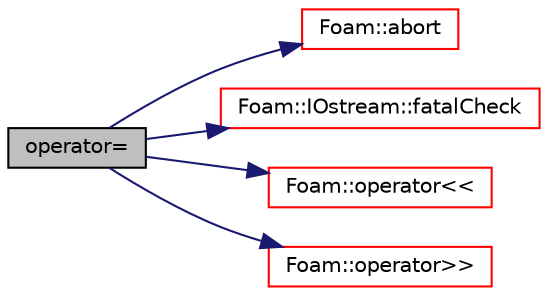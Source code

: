 digraph "operator="
{
  bgcolor="transparent";
  edge [fontname="Helvetica",fontsize="10",labelfontname="Helvetica",labelfontsize="10"];
  node [fontname="Helvetica",fontsize="10",shape=record];
  rankdir="LR";
  Node1 [label="operator=",height=0.2,width=0.4,color="black", fillcolor="grey75", style="filled", fontcolor="black"];
  Node1 -> Node2 [color="midnightblue",fontsize="10",style="solid",fontname="Helvetica"];
  Node2 [label="Foam::abort",height=0.2,width=0.4,color="red",URL="$a10974.html#a447107a607d03e417307c203fa5fb44b"];
  Node1 -> Node3 [color="midnightblue",fontsize="10",style="solid",fontname="Helvetica"];
  Node3 [label="Foam::IOstream::fatalCheck",height=0.2,width=0.4,color="red",URL="$a01203.html#a5db784ce6d8cb9b7ba80a59c7eeec604",tooltip="Check IOstream status for given operation. "];
  Node1 -> Node4 [color="midnightblue",fontsize="10",style="solid",fontname="Helvetica"];
  Node4 [label="Foam::operator\<\<",height=0.2,width=0.4,color="red",URL="$a10974.html#ae86a76a63deefbe1a4490c873ad8e1b2"];
  Node1 -> Node5 [color="midnightblue",fontsize="10",style="solid",fontname="Helvetica"];
  Node5 [label="Foam::operator\>\>",height=0.2,width=0.4,color="red",URL="$a10974.html#a44f398e0525f8d7f48cead029868d845"];
}
